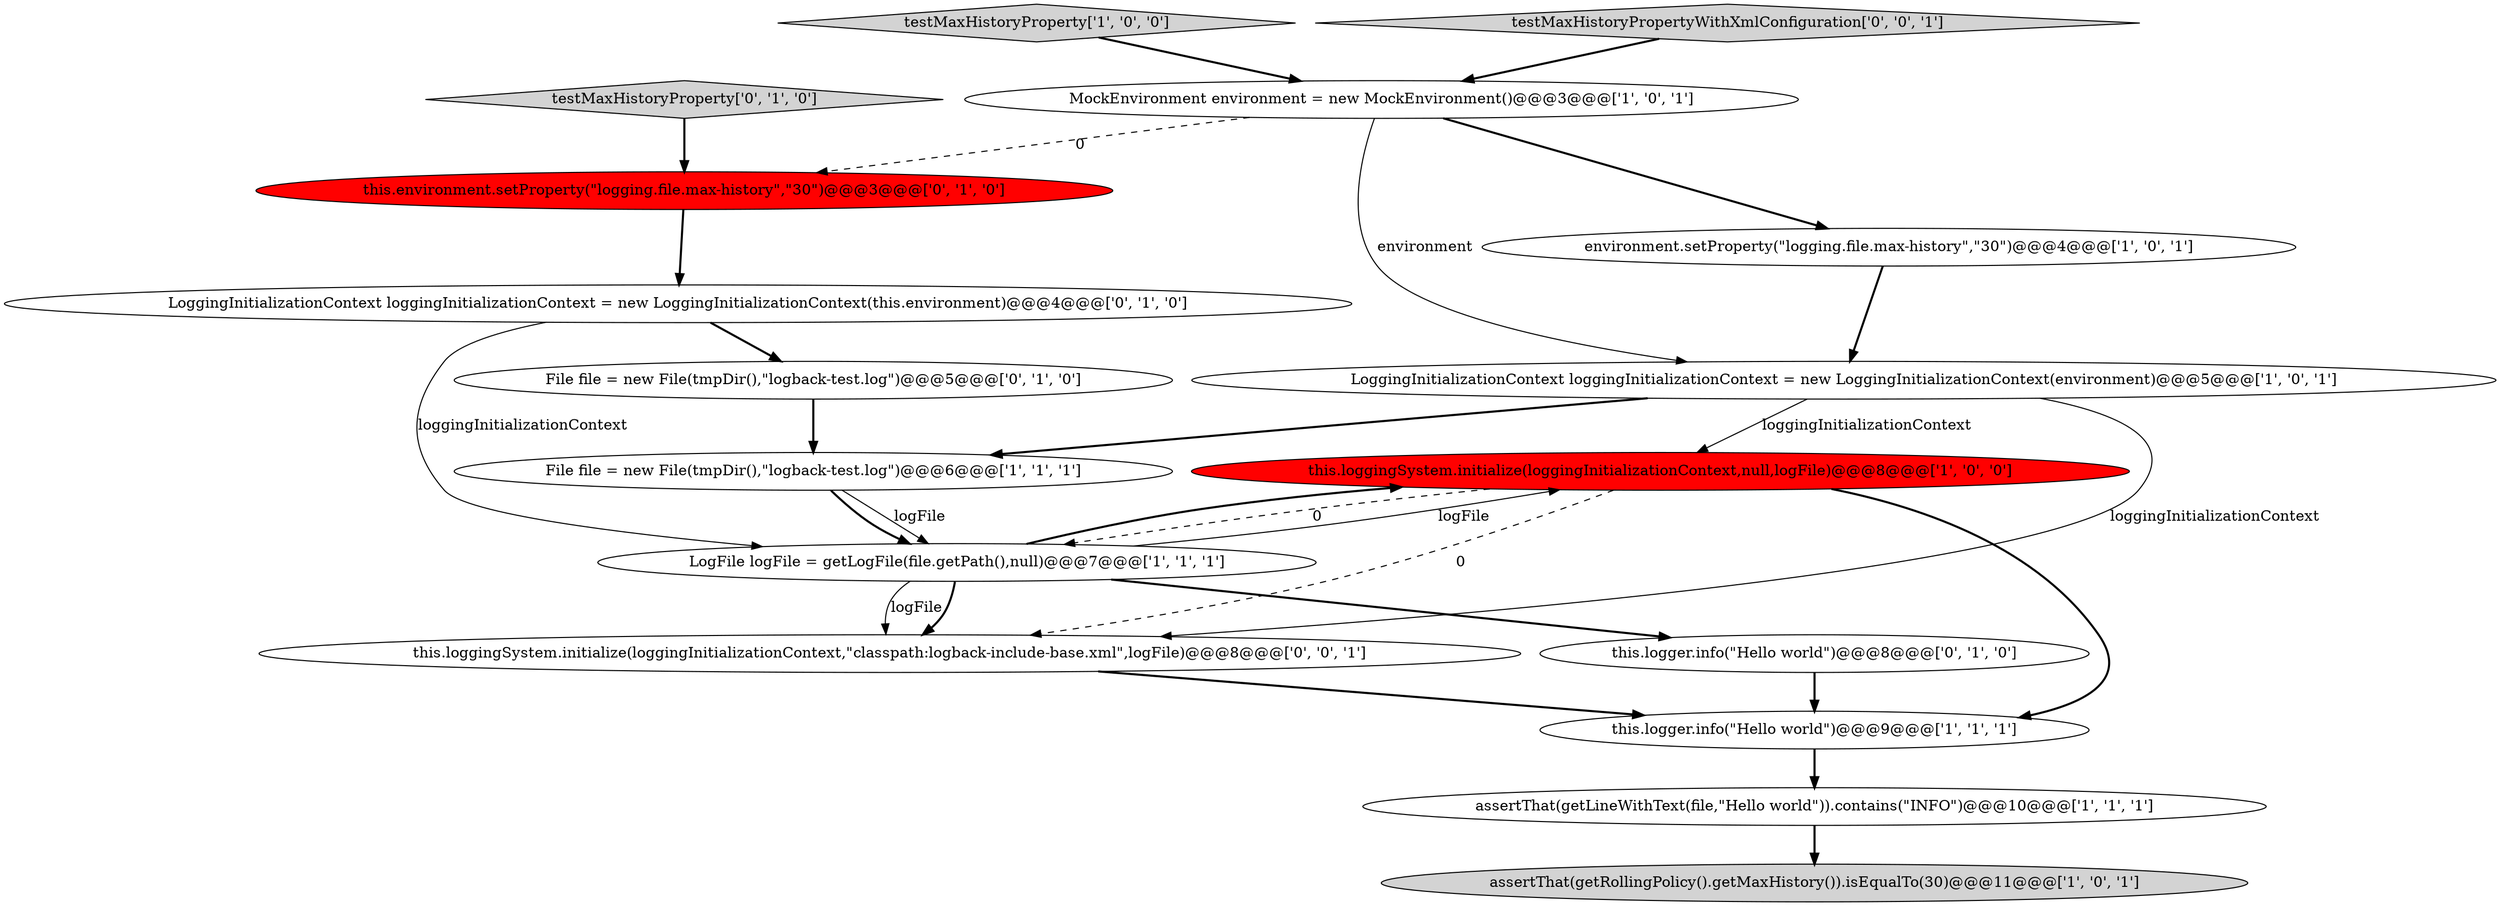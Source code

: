 digraph {
8 [style = filled, label = "MockEnvironment environment = new MockEnvironment()@@@3@@@['1', '0', '1']", fillcolor = white, shape = ellipse image = "AAA0AAABBB1BBB"];
6 [style = filled, label = "LogFile logFile = getLogFile(file.getPath(),null)@@@7@@@['1', '1', '1']", fillcolor = white, shape = ellipse image = "AAA0AAABBB1BBB"];
10 [style = filled, label = "testMaxHistoryProperty['0', '1', '0']", fillcolor = lightgray, shape = diamond image = "AAA0AAABBB2BBB"];
4 [style = filled, label = "environment.setProperty(\"logging.file.max-history\",\"30\")@@@4@@@['1', '0', '1']", fillcolor = white, shape = ellipse image = "AAA0AAABBB1BBB"];
1 [style = filled, label = "LoggingInitializationContext loggingInitializationContext = new LoggingInitializationContext(environment)@@@5@@@['1', '0', '1']", fillcolor = white, shape = ellipse image = "AAA0AAABBB1BBB"];
2 [style = filled, label = "testMaxHistoryProperty['1', '0', '0']", fillcolor = lightgray, shape = diamond image = "AAA0AAABBB1BBB"];
11 [style = filled, label = "File file = new File(tmpDir(),\"logback-test.log\")@@@5@@@['0', '1', '0']", fillcolor = white, shape = ellipse image = "AAA0AAABBB2BBB"];
3 [style = filled, label = "assertThat(getRollingPolicy().getMaxHistory()).isEqualTo(30)@@@11@@@['1', '0', '1']", fillcolor = lightgray, shape = ellipse image = "AAA0AAABBB1BBB"];
15 [style = filled, label = "this.loggingSystem.initialize(loggingInitializationContext,\"classpath:logback-include-base.xml\",logFile)@@@8@@@['0', '0', '1']", fillcolor = white, shape = ellipse image = "AAA0AAABBB3BBB"];
0 [style = filled, label = "this.loggingSystem.initialize(loggingInitializationContext,null,logFile)@@@8@@@['1', '0', '0']", fillcolor = red, shape = ellipse image = "AAA1AAABBB1BBB"];
16 [style = filled, label = "testMaxHistoryPropertyWithXmlConfiguration['0', '0', '1']", fillcolor = lightgray, shape = diamond image = "AAA0AAABBB3BBB"];
13 [style = filled, label = "this.logger.info(\"Hello world\")@@@8@@@['0', '1', '0']", fillcolor = white, shape = ellipse image = "AAA0AAABBB2BBB"];
12 [style = filled, label = "LoggingInitializationContext loggingInitializationContext = new LoggingInitializationContext(this.environment)@@@4@@@['0', '1', '0']", fillcolor = white, shape = ellipse image = "AAA0AAABBB2BBB"];
5 [style = filled, label = "assertThat(getLineWithText(file,\"Hello world\")).contains(\"INFO\")@@@10@@@['1', '1', '1']", fillcolor = white, shape = ellipse image = "AAA0AAABBB1BBB"];
14 [style = filled, label = "this.environment.setProperty(\"logging.file.max-history\",\"30\")@@@3@@@['0', '1', '0']", fillcolor = red, shape = ellipse image = "AAA1AAABBB2BBB"];
7 [style = filled, label = "File file = new File(tmpDir(),\"logback-test.log\")@@@6@@@['1', '1', '1']", fillcolor = white, shape = ellipse image = "AAA0AAABBB1BBB"];
9 [style = filled, label = "this.logger.info(\"Hello world\")@@@9@@@['1', '1', '1']", fillcolor = white, shape = ellipse image = "AAA0AAABBB1BBB"];
5->3 [style = bold, label=""];
12->6 [style = solid, label="loggingInitializationContext"];
0->9 [style = bold, label=""];
16->8 [style = bold, label=""];
10->14 [style = bold, label=""];
6->0 [style = solid, label="logFile"];
6->15 [style = solid, label="logFile"];
0->6 [style = dashed, label="0"];
12->11 [style = bold, label=""];
0->15 [style = dashed, label="0"];
6->0 [style = bold, label=""];
7->6 [style = solid, label="logFile"];
8->14 [style = dashed, label="0"];
1->7 [style = bold, label=""];
6->15 [style = bold, label=""];
1->15 [style = solid, label="loggingInitializationContext"];
15->9 [style = bold, label=""];
8->1 [style = solid, label="environment"];
6->13 [style = bold, label=""];
14->12 [style = bold, label=""];
7->6 [style = bold, label=""];
9->5 [style = bold, label=""];
1->0 [style = solid, label="loggingInitializationContext"];
4->1 [style = bold, label=""];
13->9 [style = bold, label=""];
8->4 [style = bold, label=""];
11->7 [style = bold, label=""];
2->8 [style = bold, label=""];
}
